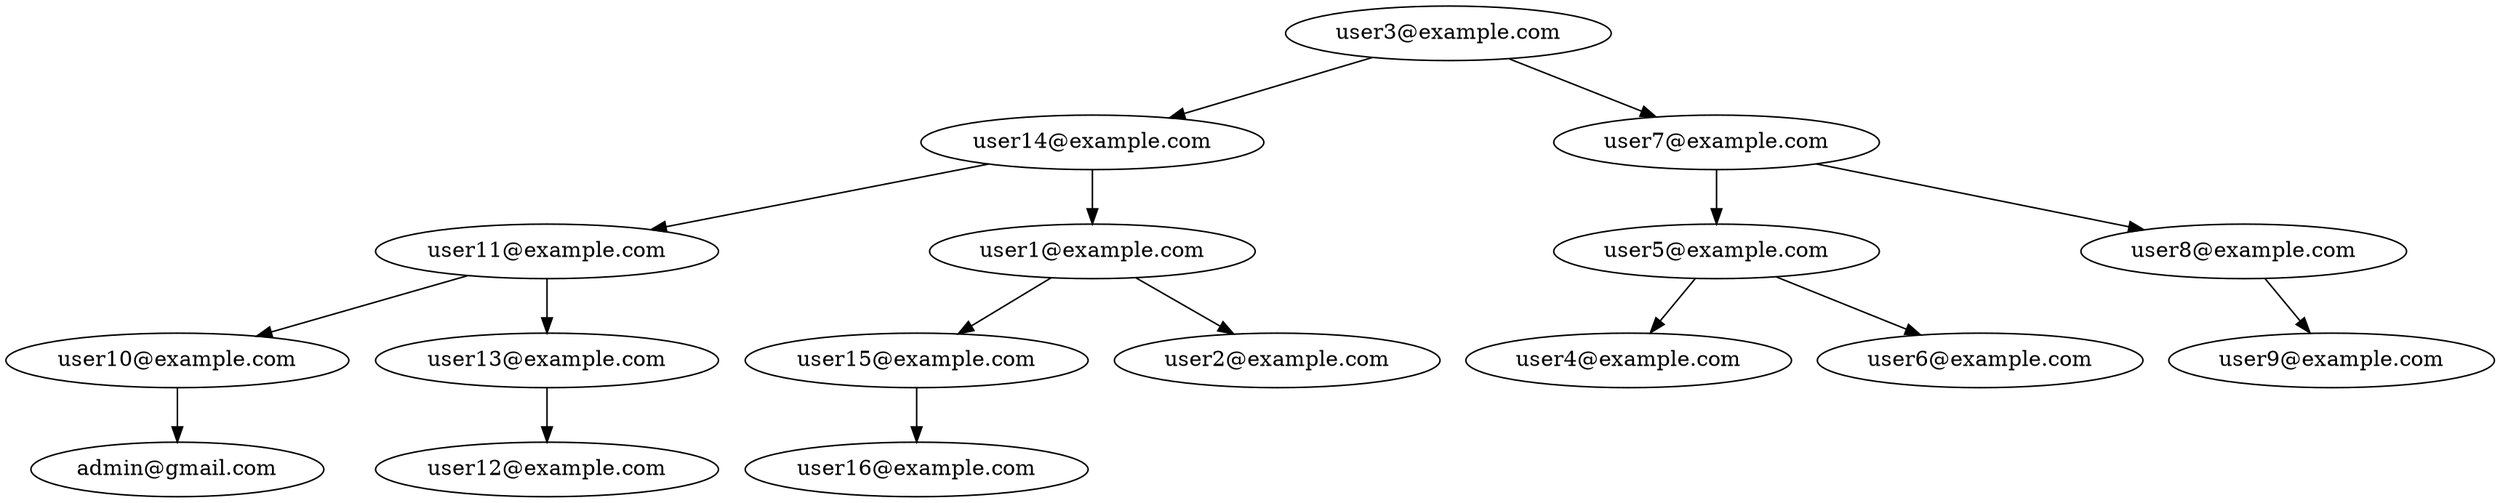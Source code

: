 digraph ArbolAVL {
"user3@example.com" [label="user3@example.com"];
"user3@example.com" -> "user14@example.com";
"user14@example.com" [label="user14@example.com"];
"user14@example.com" -> "user11@example.com";
"user11@example.com" [label="user11@example.com"];
"user11@example.com" -> "user10@example.com";
"user10@example.com" [label="user10@example.com"];
"user10@example.com" -> "admin@gmail.com";
"admin@gmail.com" [label="admin@gmail.com"];
"user11@example.com" -> "user13@example.com";
"user13@example.com" [label="user13@example.com"];
"user13@example.com" -> "user12@example.com";
"user12@example.com" [label="user12@example.com"];
"user14@example.com" -> "user1@example.com";
"user1@example.com" [label="user1@example.com"];
"user1@example.com" -> "user15@example.com";
"user15@example.com" [label="user15@example.com"];
"user15@example.com" -> "user16@example.com";
"user16@example.com" [label="user16@example.com"];
"user1@example.com" -> "user2@example.com";
"user2@example.com" [label="user2@example.com"];
"user3@example.com" -> "user7@example.com";
"user7@example.com" [label="user7@example.com"];
"user7@example.com" -> "user5@example.com";
"user5@example.com" [label="user5@example.com"];
"user5@example.com" -> "user4@example.com";
"user4@example.com" [label="user4@example.com"];
"user5@example.com" -> "user6@example.com";
"user6@example.com" [label="user6@example.com"];
"user7@example.com" -> "user8@example.com";
"user8@example.com" [label="user8@example.com"];
"user8@example.com" -> "user9@example.com";
"user9@example.com" [label="user9@example.com"];
}
